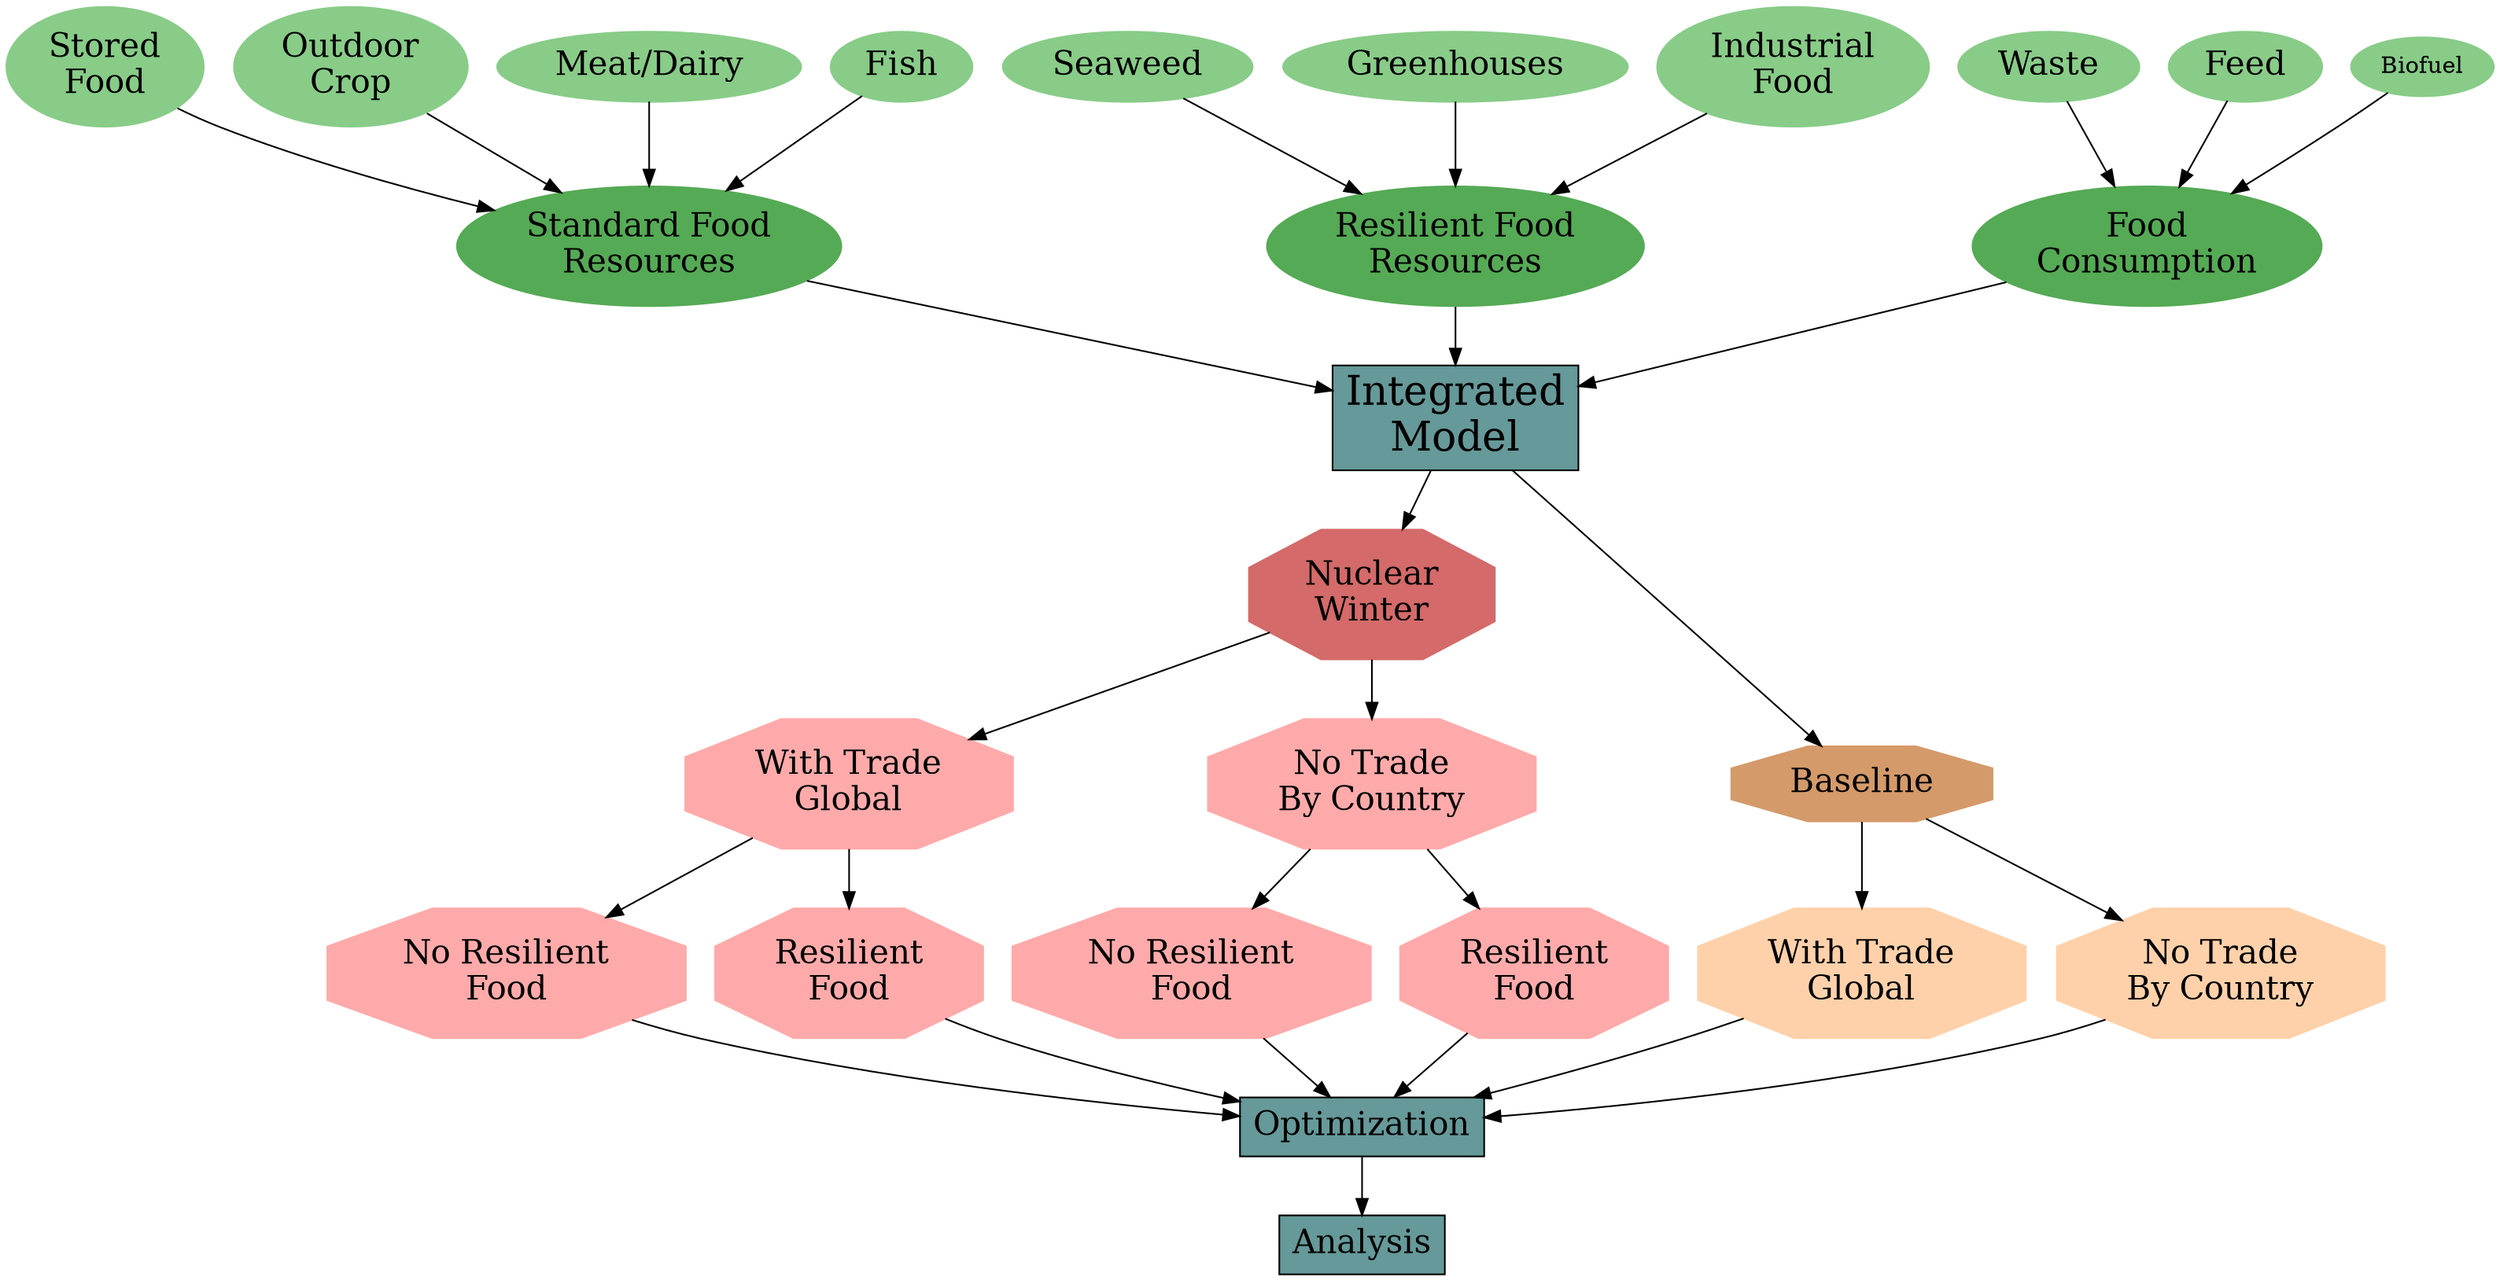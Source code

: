 digraph ModelOverview{
    // Food Consumption during normal times
    norm_consumption [label="Food\nConsumption", fontsize=20, style="filled",color="#55AA55"];
    Waste[style="filled", color="#88CC88",fontsize=20]
    Waste -> norm_consumption;
    Feed[style="filled", color="#88CC88",fontsize=20]
    Feed -> norm_consumption;
    Biofuel[style="filled", color="#88CC88"]
    Biofuel -> norm_consumption;

    // Food Ressources during Standard Times
    std_resources [label="Standard Food\nResources", style="filled",fontsize=20,color="#55AA55"];
    stored_food [label="Stored\nFood",style="filled", fontsize=20,color="#88CC88"];
    outdoor_crop [label="Outdoor\nCrop",style="filled",fontsize=20, color="#88CC88"];
    meat [label="Meat/Dairy",style="filled", fontsize=20,color="#88CC88"];
    Fish [style="filled",fontsize=20, color="#88CC88"]
    stored_food -> std_resources;
    outdoor_crop -> std_resources;
    meat -> std_resources;
    Fish -> std_resources;

    // Resilient Foods
    res_resources [label="Resilient Food\nResources", style="filled",fontsize=20,color="#55AA55"];
    Seaweed[style="filled",fontsize=20, color="#88CC88"]
    Seaweed -> res_resources;
    Greenhouses[style="filled",fontsize=20, color="#88CC88"]
    Greenhouses -> res_resources;
    industrial_food [label="Industrial\nFood",style="filled",fontsize=20, color="#88CC88"];
    industrial_food -> res_resources;

    // Link foods to the model
    model [label="Integrated\nModel", fontsize=25,shape=box, style="filled", fillcolor="#669999"];
    norm_consumption -> model;
    std_resources -> model;
    res_resources -> model;

    // Create base scenarios
    nw [label="Nuclear\nWinter", shape=octagon, color="#D46A6A",fontsize=20, style="filled"];
    Baseline [label="Baseline", shape=octagon, color="#D49A6A",fontsize=20, style="filled"];
    model -> Baseline;
    model -> nw;

    // Create 150 tg scenarios
    nw_trade [label="With Trade\nGlobal", shape=octagon, color="#FFAAAA", fontsize=20,style="filled"];
    nw_no_trade [label="No Trade\nBy Country", shape=octagon, color="#FFAAAA",fontsize=20, style="filled"];
    nw -> nw_trade;
    nw -> nw_no_trade;

    nw_trade_no_res_food [label="No Resilient\nFood", shape=octagon,fontsize=20, color="#FFAAAA", style="filled"];
    nw_trade_res_food [label="Resilient\nFood", shape=octagon, fontsize=20,color="#FFAAAA", style="filled"];
    nw_no_trade_no_res_food [label="No Resilient\nFood",fontsize=20, shape=octagon, color="#FFAAAA", style="filled"];
    nw_no_trade_res_food [label="Resilient\nFood", shape=octagon,fontsize=20, color="#FFAAAA", style="filled"];
    nw_trade -> nw_trade_no_res_food;
    nw_trade -> nw_trade_res_food;
    nw_no_trade -> nw_no_trade_no_res_food;
    nw_no_trade -> nw_no_trade_res_food;


    // Create baseline scenarios
    Baseline_trade [label="With Trade\nGlobal", fontsize=20,shape=octagon, color="#FFD1AA", style="filled"];
    Baseline_no_trade [label="No Trade\nBy Country",fontsize=20, shape=octagon, color="#FFD1AA", style="filled"];
    Baseline -> Baseline_trade;
    Baseline -> Baseline_no_trade;


    // Link to optomization and analysis
    opt [label="Optimization", shape=box, style="filled", fontsize=20,fillcolor="#669999"];
    Baseline_trade -> opt;
    Baseline_no_trade -> opt;
    nw_trade_no_res_food -> opt;
    nw_trade_res_food -> opt;
    nw_no_trade_no_res_food -> opt;
    nw_no_trade_res_food -> opt;

    // Link to analysis
    analysis [label="Analysis", shape=box, style="filled",fontsize=20, fillcolor="#669999"];
    opt -> analysis;






}